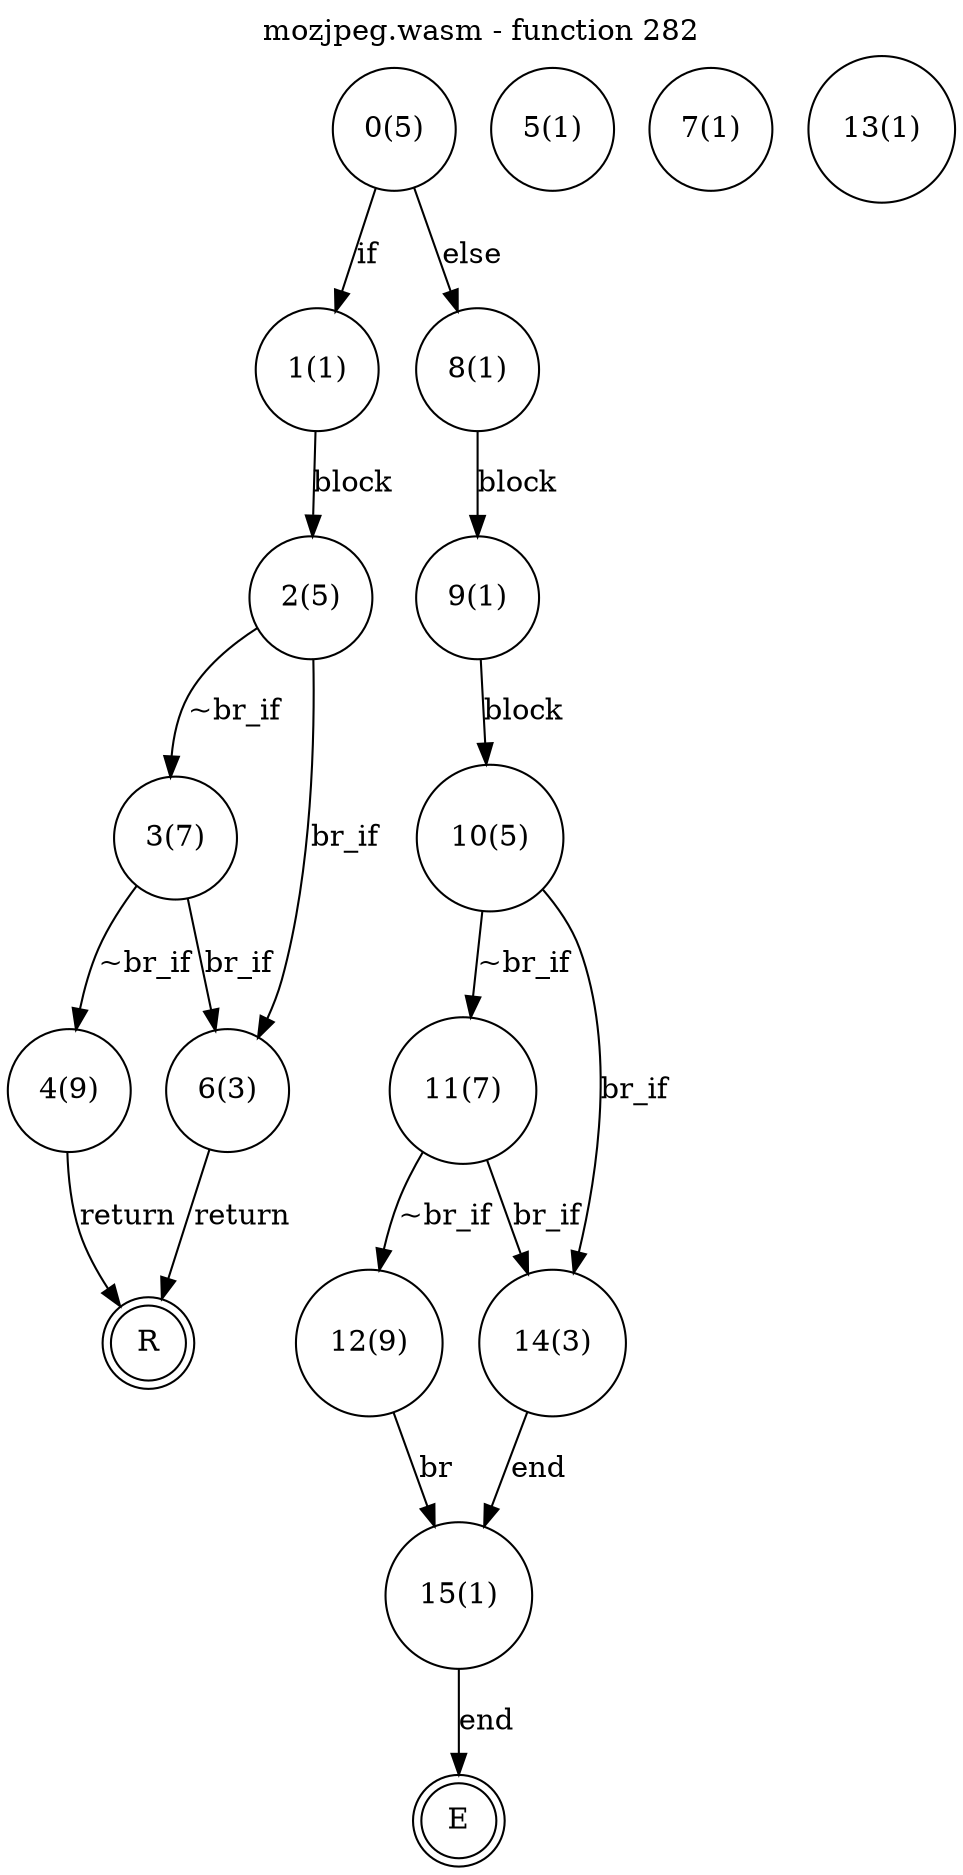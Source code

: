 digraph finite_state_machine {
    label = "mozjpeg.wasm - function 282"
    labelloc =  t
    labelfontsize = 16
    labelfontcolor = black
    labelfontname = "Helvetica"
    node [shape = doublecircle]; E R ;
node [shape=circle, fontcolor=black, style="", label="0(5)"]0
node [shape=circle, fontcolor=black, style="", label="1(1)"]1
node [shape=circle, fontcolor=black, style="", label="2(5)"]2
node [shape=circle, fontcolor=black, style="", label="3(7)"]3
node [shape=circle, fontcolor=black, style="", label="4(9)"]4
node [shape=circle, fontcolor=black, style="", label="5(1)"]5
node [shape=circle, fontcolor=black, style="", label="6(3)"]6
node [shape=circle, fontcolor=black, style="", label="7(1)"]7
node [shape=circle, fontcolor=black, style="", label="8(1)"]8
node [shape=circle, fontcolor=black, style="", label="9(1)"]9
node [shape=circle, fontcolor=black, style="", label="10(5)"]10
node [shape=circle, fontcolor=black, style="", label="11(7)"]11
node [shape=circle, fontcolor=black, style="", label="12(9)"]12
node [shape=circle, fontcolor=black, style="", label="13(1)"]13
node [shape=circle, fontcolor=black, style="", label="14(3)"]14
node [shape=circle, fontcolor=black, style="", label="15(1)"]15
node [shape=circle, fontcolor=black, style="", label="E"]E
node [shape=circle, fontcolor=black, style="", label="R"]R
    0 -> 1[label="if"];
    0 -> 8[label="else"];
    1 -> 2[label="block"];
    2 -> 3[label="~br_if"];
    2 -> 6[label="br_if"];
    3 -> 4[label="~br_if"];
    3 -> 6[label="br_if"];
    4 -> R[label="return"];
    6 -> R[label="return"];
    8 -> 9[label="block"];
    9 -> 10[label="block"];
    10 -> 11[label="~br_if"];
    10 -> 14[label="br_if"];
    11 -> 12[label="~br_if"];
    11 -> 14[label="br_if"];
    12 -> 15[label="br"];
    14 -> 15[label="end"];
    15 -> E[label="end"];
}

